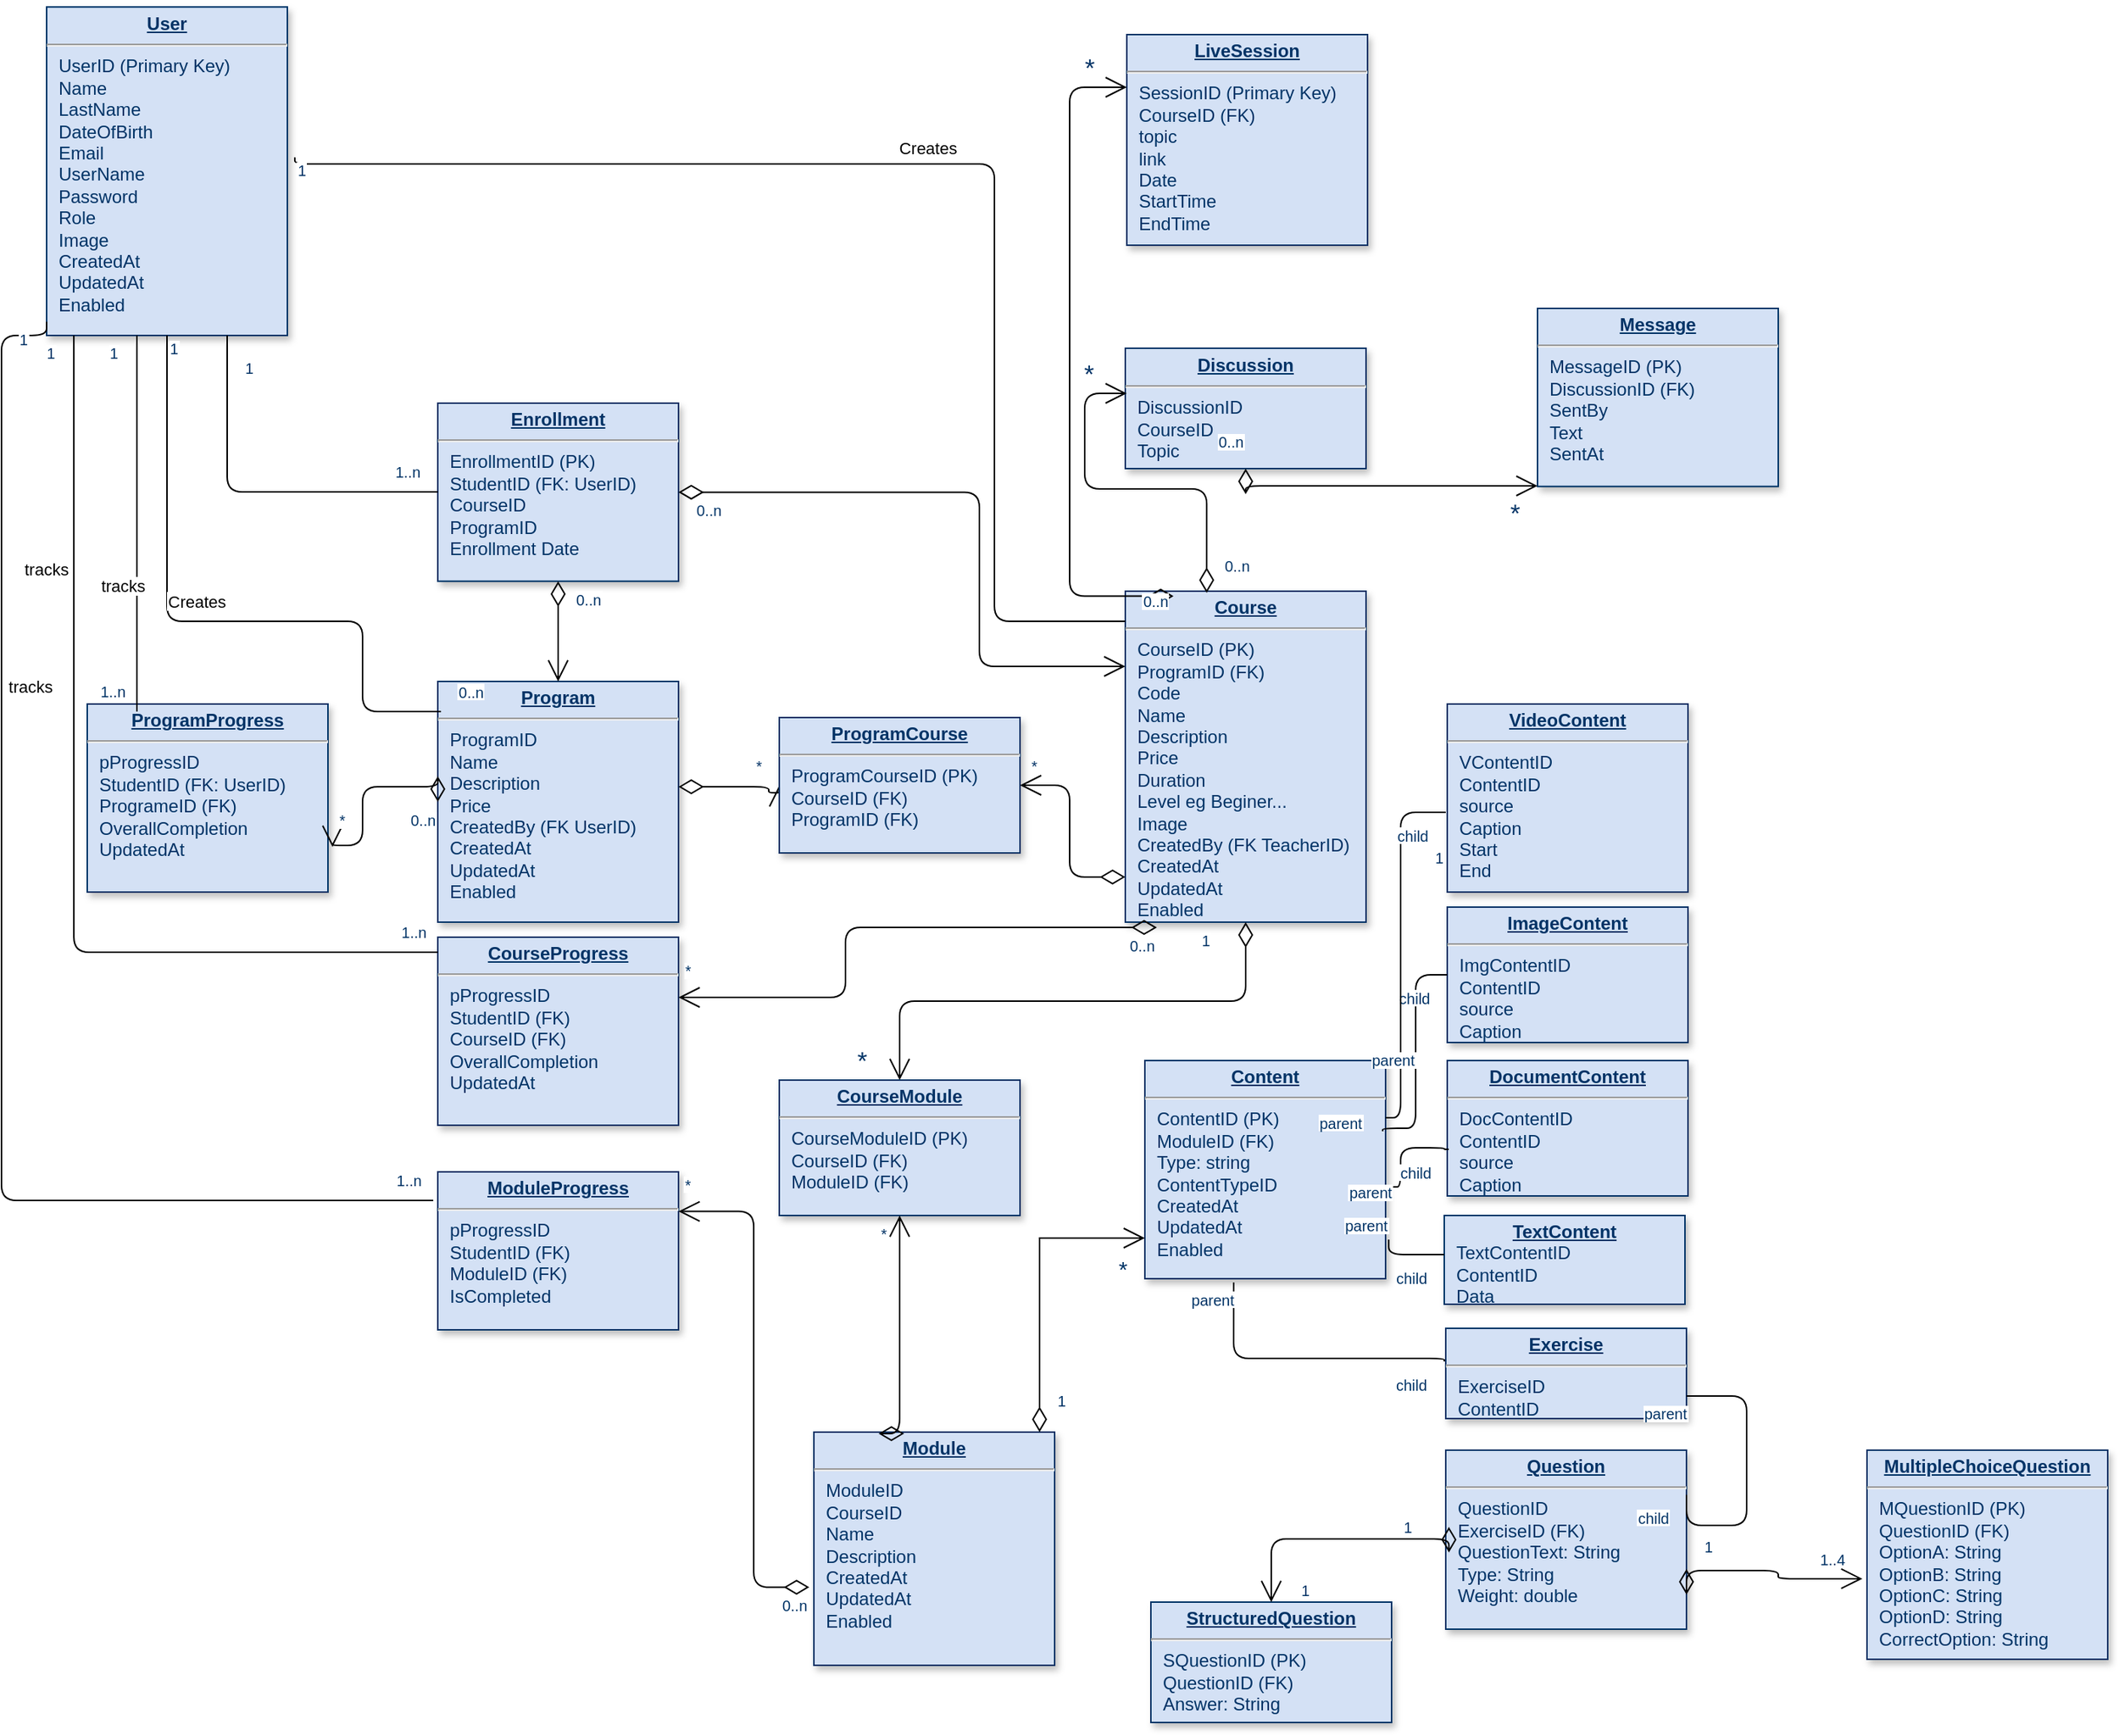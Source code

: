 <mxfile version="24.0.4" type="github">
  <diagram name="Page-1" id="efa7a0a1-bf9b-a30e-e6df-94a7791c09e9">
    <mxGraphModel dx="1246" dy="493" grid="1" gridSize="10" guides="1" tooltips="1" connect="1" arrows="1" fold="1" page="1" pageScale="1" pageWidth="826" pageHeight="1169" background="none" math="0" shadow="0">
      <root>
        <mxCell id="0" />
        <mxCell id="1" parent="0" />
        <mxCell id="20" value="&lt;p style=&quot;margin: 0px; margin-top: 4px; text-align: center; text-decoration: underline;&quot;&gt;&lt;strong&gt;Program&lt;/strong&gt;&lt;/p&gt;&lt;hr&gt;&lt;p style=&quot;margin: 0px; margin-left: 8px;&quot;&gt;ProgramID&lt;/p&gt;&lt;p style=&quot;margin: 0px; margin-left: 8px;&quot;&gt;Name&lt;/p&gt;&lt;p style=&quot;margin: 0px; margin-left: 8px;&quot;&gt;Description&lt;/p&gt;&lt;p style=&quot;margin: 0px; margin-left: 8px;&quot;&gt;Price&lt;/p&gt;&lt;p style=&quot;margin: 0px; margin-left: 8px;&quot;&gt;CreatedBy (FK UserID)&lt;/p&gt;&lt;p style=&quot;margin: 0px; margin-left: 8px;&quot;&gt;CreatedAt&lt;/p&gt;&lt;p style=&quot;margin: 0px; margin-left: 8px;&quot;&gt;UpdatedAt&lt;/p&gt;&lt;p style=&quot;margin: 0px; margin-left: 8px;&quot;&gt;Enabled&lt;/p&gt;" style="verticalAlign=top;align=left;overflow=fill;fontSize=12;fontFamily=Helvetica;html=1;strokeColor=#003366;shadow=1;fillColor=#D4E1F5;fontColor=#003366" parent="1" vertex="1">
          <mxGeometry x="300" y="470" width="160" height="160" as="geometry" />
        </mxCell>
        <mxCell id="22" value="&lt;p style=&quot;margin: 0px; margin-top: 4px; text-align: center; text-decoration: underline;&quot;&gt;&lt;b&gt;Content&lt;/b&gt;&lt;/p&gt;&lt;hr&gt;&lt;p style=&quot;margin: 0px; margin-left: 8px;&quot;&gt;ContentID (PK)&lt;/p&gt;&lt;p style=&quot;margin: 0px; margin-left: 8px;&quot;&gt;ModuleID (FK)&lt;/p&gt;&lt;p style=&quot;margin: 0px; margin-left: 8px;&quot;&gt;Type: string&lt;/p&gt;&lt;p style=&quot;margin: 0px; margin-left: 8px;&quot;&gt;ContentTypeID&lt;/p&gt;&lt;p style=&quot;margin: 0px; margin-left: 8px;&quot;&gt;CreatedAt&lt;/p&gt;&lt;p style=&quot;margin: 0px; margin-left: 8px;&quot;&gt;UpdatedAt&lt;/p&gt;&lt;p style=&quot;margin: 0px; margin-left: 8px;&quot;&gt;Enabled&lt;/p&gt;" style="verticalAlign=top;align=left;overflow=fill;fontSize=12;fontFamily=Helvetica;html=1;strokeColor=#003366;shadow=1;fillColor=#D4E1F5;fontColor=#003366" parent="1" vertex="1">
          <mxGeometry x="770" y="722" width="160" height="145" as="geometry" />
        </mxCell>
        <mxCell id="23" value="&lt;p style=&quot;margin: 0px; margin-top: 4px; text-align: center; text-decoration: underline;&quot;&gt;&lt;b&gt;Enrollment&lt;/b&gt;&lt;/p&gt;&lt;hr&gt;&lt;p style=&quot;margin: 0px; margin-left: 8px;&quot;&gt;EnrollmentID (PK)&lt;/p&gt;&lt;p style=&quot;margin: 0px; margin-left: 8px;&quot;&gt;StudentID (FK: UserID)&lt;/p&gt;&lt;p style=&quot;margin: 0px; margin-left: 8px;&quot;&gt;CourseID&lt;/p&gt;&lt;p style=&quot;margin: 0px; margin-left: 8px;&quot;&gt;ProgramID&lt;/p&gt;&lt;p style=&quot;margin: 0px; margin-left: 8px;&quot;&gt;Enrollment Date&lt;/p&gt;" style="verticalAlign=top;align=left;overflow=fill;fontSize=12;fontFamily=Helvetica;html=1;strokeColor=#003366;shadow=1;fillColor=#D4E1F5;fontColor=#003366" parent="1" vertex="1">
          <mxGeometry x="300" y="285" width="160" height="118.36" as="geometry" />
        </mxCell>
        <mxCell id="24" value="&lt;p style=&quot;margin: 0px; margin-top: 4px; text-align: center; text-decoration: underline;&quot;&gt;&lt;b&gt;Course&lt;/b&gt;&lt;/p&gt;&lt;hr&gt;&lt;p style=&quot;margin: 0px; margin-left: 8px;&quot;&gt;CourseID (PK)&lt;/p&gt;&lt;p style=&quot;margin: 0px; margin-left: 8px;&quot;&gt;ProgramID (FK)&lt;/p&gt;&lt;p style=&quot;margin: 0px; margin-left: 8px;&quot;&gt;Code&lt;/p&gt;&lt;p style=&quot;margin: 0px; margin-left: 8px;&quot;&gt;Name&lt;/p&gt;&lt;p style=&quot;margin: 0px; margin-left: 8px;&quot;&gt;Description&lt;/p&gt;&lt;p style=&quot;margin: 0px; margin-left: 8px;&quot;&gt;Price&lt;/p&gt;&lt;p style=&quot;margin: 0px; margin-left: 8px;&quot;&gt;Duration&lt;/p&gt;&lt;p style=&quot;margin: 0px; margin-left: 8px;&quot;&gt;Level eg Beginer...&lt;/p&gt;&lt;p style=&quot;margin: 0px; margin-left: 8px;&quot;&gt;Image&lt;/p&gt;&lt;p style=&quot;margin: 0px; margin-left: 8px;&quot;&gt;CreatedBy (FK TeacherID)&amp;nbsp;&lt;/p&gt;&lt;p style=&quot;margin: 0px; margin-left: 8px;&quot;&gt;CreatedAt&lt;/p&gt;&lt;p style=&quot;margin: 0px; margin-left: 8px;&quot;&gt;UpdatedAt&lt;/p&gt;&lt;p style=&quot;margin: 0px; margin-left: 8px;&quot;&gt;Enabled&lt;/p&gt;" style="verticalAlign=top;align=left;overflow=fill;fontSize=12;fontFamily=Helvetica;html=1;strokeColor=#003366;shadow=1;fillColor=#D4E1F5;fontColor=#003366" parent="1" vertex="1">
          <mxGeometry x="757" y="410" width="160" height="220" as="geometry" />
        </mxCell>
        <mxCell id="25" value="&lt;p style=&quot;margin: 0px; margin-top: 4px; text-align: center; text-decoration: underline;&quot;&gt;&lt;strong&gt;User&lt;/strong&gt;&lt;/p&gt;&lt;hr&gt;&lt;p style=&quot;margin: 0px; margin-left: 8px;&quot;&gt;UserID (Primary Key)&lt;/p&gt;&lt;p style=&quot;margin: 0px 0px 0px 8px;&quot;&gt;Name&lt;/p&gt;&lt;p style=&quot;margin: 0px 0px 0px 8px;&quot;&gt;LastName&lt;/p&gt;&lt;p style=&quot;margin: 0px 0px 0px 8px;&quot;&gt;DateOfBirth&lt;/p&gt;&lt;p style=&quot;margin: 0px 0px 0px 8px;&quot;&gt;Email&lt;/p&gt;&lt;p style=&quot;margin: 0px 0px 0px 8px;&quot;&gt;UserName&lt;/p&gt;&lt;p style=&quot;margin: 0px 0px 0px 8px;&quot;&gt;Password&lt;/p&gt;&lt;p style=&quot;margin: 0px 0px 0px 8px;&quot;&gt;Role&lt;/p&gt;&lt;p style=&quot;margin: 0px 0px 0px 8px;&quot;&gt;Image&lt;/p&gt;&lt;p style=&quot;margin: 0px 0px 0px 8px;&quot;&gt;CreatedAt&lt;/p&gt;&lt;p style=&quot;margin: 0px 0px 0px 8px;&quot;&gt;UpdatedAt&lt;/p&gt;&lt;p style=&quot;margin: 0px 0px 0px 8px;&quot;&gt;Enabled&lt;/p&gt;" style="verticalAlign=top;align=left;overflow=fill;fontSize=12;fontFamily=Helvetica;html=1;strokeColor=#003366;shadow=1;fillColor=#D4E1F5;fontColor=#003366" parent="1" vertex="1">
          <mxGeometry x="40" y="21.64" width="160" height="218.36" as="geometry" />
        </mxCell>
        <mxCell id="28" value="&lt;p style=&quot;margin: 0px; margin-top: 4px; text-align: center; text-decoration: underline;&quot;&gt;&lt;b&gt;Question&lt;/b&gt;&lt;/p&gt;&lt;hr&gt;&lt;p style=&quot;margin: 0px; margin-left: 8px;&quot;&gt;QuestionID&lt;/p&gt;&lt;p style=&quot;margin: 0px; margin-left: 8px;&quot;&gt;ExerciseID (FK)&lt;/p&gt;&lt;p style=&quot;margin: 0px; margin-left: 8px;&quot;&gt;QuestionText: String&lt;/p&gt;&lt;p style=&quot;margin: 0px; margin-left: 8px;&quot;&gt;Type: String&lt;/p&gt;&lt;p style=&quot;margin: 0px; margin-left: 8px;&quot;&gt;Weight: double&lt;/p&gt;" style="verticalAlign=top;align=left;overflow=fill;fontSize=12;fontFamily=Helvetica;html=1;strokeColor=#003366;shadow=1;fillColor=#D4E1F5;fontColor=#003366" parent="1" vertex="1">
          <mxGeometry x="970" y="981" width="160" height="119" as="geometry" />
        </mxCell>
        <mxCell id="29" value="&lt;p style=&quot;margin: 0px; margin-top: 4px; text-align: center; text-decoration: underline;&quot;&gt;&lt;b&gt;Module&lt;/b&gt;&lt;/p&gt;&lt;hr&gt;&lt;p style=&quot;margin: 0px; margin-left: 8px;&quot;&gt;ModuleID&lt;/p&gt;&lt;p style=&quot;margin: 0px; margin-left: 8px;&quot;&gt;CourseID&lt;/p&gt;&lt;p style=&quot;margin: 0px; margin-left: 8px;&quot;&gt;Name&lt;/p&gt;&lt;p style=&quot;margin: 0px; margin-left: 8px;&quot;&gt;Description&lt;/p&gt;&lt;p style=&quot;margin: 0px; margin-left: 8px;&quot;&gt;CreatedAt&lt;/p&gt;&lt;p style=&quot;margin: 0px; margin-left: 8px;&quot;&gt;UpdatedAt&lt;/p&gt;&lt;p style=&quot;margin: 0px; margin-left: 8px;&quot;&gt;Enabled&lt;/p&gt;" style="verticalAlign=top;align=left;overflow=fill;fontSize=12;fontFamily=Helvetica;html=1;strokeColor=#003366;shadow=1;fillColor=#D4E1F5;fontColor=#003366" parent="1" vertex="1">
          <mxGeometry x="550" y="969" width="160" height="155" as="geometry" />
        </mxCell>
        <mxCell id="36" value="" style="endArrow=open;endSize=12;startArrow=diamondThin;startSize=14;startFill=0;edgeStyle=orthogonalEdgeStyle;" parent="1" source="23" target="20" edge="1">
          <mxGeometry y="160" as="geometry">
            <mxPoint y="160" as="sourcePoint" />
            <mxPoint x="160" y="160" as="targetPoint" />
            <Array as="points">
              <mxPoint x="380" y="450" />
              <mxPoint x="380" y="450" />
            </Array>
          </mxGeometry>
        </mxCell>
        <mxCell id="37" value="0..n" style="resizable=0;align=left;verticalAlign=top;labelBackgroundColor=#ffffff;fontSize=10;strokeColor=#003366;shadow=1;fillColor=#D4E1F5;fontColor=#003366" parent="36" connectable="0" vertex="1">
          <mxGeometry x="-1" relative="1" as="geometry">
            <mxPoint x="10" as="offset" />
          </mxGeometry>
        </mxCell>
        <mxCell id="38" value="1" style="resizable=0;align=right;verticalAlign=top;labelBackgroundColor=#ffffff;fontSize=10;strokeColor=#003366;shadow=1;fillColor=#D4E1F5;fontColor=#003366" parent="36" connectable="0" vertex="1">
          <mxGeometry x="1" relative="1" as="geometry">
            <mxPoint x="590" y="105" as="offset" />
          </mxGeometry>
        </mxCell>
        <mxCell id="48" value="" style="endArrow=open;endSize=12;startArrow=diamondThin;startSize=14;startFill=0;edgeStyle=orthogonalEdgeStyle;rounded=0;" parent="1" source="29" target="22" edge="1">
          <mxGeometry x="769.36" y="450" as="geometry">
            <mxPoint x="710" y="970" as="sourcePoint" />
            <mxPoint x="929.36" y="450" as="targetPoint" />
            <Array as="points">
              <mxPoint x="700" y="840" />
            </Array>
          </mxGeometry>
        </mxCell>
        <mxCell id="49" value="1" style="resizable=0;align=left;verticalAlign=top;labelBackgroundColor=#ffffff;fontSize=10;strokeColor=#003366;shadow=1;fillColor=#D4E1F5;fontColor=#003366" parent="48" connectable="0" vertex="1">
          <mxGeometry x="-1" relative="1" as="geometry">
            <mxPoint x="10" y="-33" as="offset" />
          </mxGeometry>
        </mxCell>
        <mxCell id="50" value="*" style="resizable=0;align=right;verticalAlign=top;labelBackgroundColor=#ffffff;fontSize=15;strokeColor=#003366;shadow=1;fillColor=#D4E1F5;fontColor=#003366" parent="48" connectable="0" vertex="1">
          <mxGeometry x="1" relative="1" as="geometry">
            <mxPoint x="-10" y="5" as="offset" />
          </mxGeometry>
        </mxCell>
        <mxCell id="87" value="" style="endArrow=open;endSize=12;startArrow=diamondThin;startSize=14;startFill=0;edgeStyle=orthogonalEdgeStyle;entryX=0;entryY=0.5;entryDx=0;entryDy=0;" parent="1" source="20" target="h4I1l9ed9DyYYCrygPsd-109" edge="1">
          <mxGeometry x="519.36" y="200" as="geometry">
            <mxPoint x="519.36" y="200" as="sourcePoint" />
            <mxPoint x="679.36" y="200" as="targetPoint" />
            <Array as="points">
              <mxPoint x="520" y="540" />
              <mxPoint x="520" y="544" />
            </Array>
          </mxGeometry>
        </mxCell>
        <mxCell id="89" value="*" style="resizable=0;align=right;verticalAlign=top;labelBackgroundColor=#ffffff;fontSize=10;strokeColor=#003366;shadow=1;fillColor=#D4E1F5;fontColor=#003366" parent="87" connectable="0" vertex="1">
          <mxGeometry x="1" relative="1" as="geometry">
            <mxPoint x="-10" y="-25" as="offset" />
          </mxGeometry>
        </mxCell>
        <mxCell id="99" value="" style="endArrow=open;endSize=12;startArrow=diamondThin;startSize=14;startFill=0;edgeStyle=orthogonalEdgeStyle;exitX=0.5;exitY=1;exitDx=0;exitDy=0;" parent="1" source="24" target="lJ4dhSoQrSadZ4z-J7H1-117" edge="1">
          <mxGeometry x="369.36" y="360" as="geometry">
            <mxPoint x="610" y="680" as="sourcePoint" />
            <mxPoint x="529.36" y="360" as="targetPoint" />
            <Array as="points" />
          </mxGeometry>
        </mxCell>
        <mxCell id="100" value="1" style="resizable=0;align=left;verticalAlign=top;labelBackgroundColor=#ffffff;fontSize=10;strokeColor=#003366;shadow=1;fillColor=#D4E1F5;fontColor=#003366" parent="99" connectable="0" vertex="1">
          <mxGeometry x="-1" relative="1" as="geometry">
            <mxPoint x="-31.08" as="offset" />
          </mxGeometry>
        </mxCell>
        <mxCell id="101" value="*" style="resizable=0;align=right;verticalAlign=top;labelBackgroundColor=#ffffff;fontSize=17;strokeColor=#003366;shadow=1;fillColor=#D4E1F5;fontColor=#003366" parent="99" connectable="0" vertex="1">
          <mxGeometry x="1" relative="1" as="geometry">
            <mxPoint x="-20" y="-30" as="offset" />
          </mxGeometry>
        </mxCell>
        <mxCell id="107" value="" style="endArrow=none;edgeStyle=orthogonalEdgeStyle;exitX=0.369;exitY=1.017;exitDx=0;exitDy=0;exitPerimeter=0;entryX=-0.006;entryY=0.367;entryDx=0;entryDy=0;entryPerimeter=0;" parent="1" source="22" target="vgat6i_KtTklt4zkiUlj-124" edge="1">
          <mxGeometry x="190" y="950" as="geometry">
            <mxPoint x="190" y="950" as="sourcePoint" />
            <mxPoint x="350" y="950" as="targetPoint" />
            <Array as="points">
              <mxPoint x="829" y="920" />
              <mxPoint x="969" y="920" />
            </Array>
          </mxGeometry>
        </mxCell>
        <mxCell id="108" value="parent" style="resizable=0;align=left;verticalAlign=bottom;labelBackgroundColor=#ffffff;fontSize=10;strokeColor=#003366;shadow=1;fillColor=#D4E1F5;fontColor=#003366" parent="107" connectable="0" vertex="1">
          <mxGeometry x="-1" relative="1" as="geometry">
            <mxPoint x="-30" y="20" as="offset" />
          </mxGeometry>
        </mxCell>
        <mxCell id="109" value="child" style="resizable=0;align=right;verticalAlign=bottom;labelBackgroundColor=#ffffff;fontSize=10;strokeColor=#003366;shadow=1;fillColor=#D4E1F5;fontColor=#003366" parent="107" connectable="0" vertex="1">
          <mxGeometry x="1" relative="1" as="geometry">
            <mxPoint x="-10" y="23.84" as="offset" />
          </mxGeometry>
        </mxCell>
        <mxCell id="vgat6i_KtTklt4zkiUlj-114" value="" style="endArrow=none;edgeStyle=orthogonalEdgeStyle;" parent="1" source="25" target="23" edge="1">
          <mxGeometry as="geometry">
            <mxPoint x="200" y="344" as="sourcePoint" />
            <mxPoint x="290" y="355" as="targetPoint" />
            <Array as="points">
              <mxPoint x="160" y="344" />
            </Array>
            <mxPoint x="-100" y="33" as="offset" />
          </mxGeometry>
        </mxCell>
        <mxCell id="vgat6i_KtTklt4zkiUlj-115" value="1" style="resizable=0;align=left;verticalAlign=bottom;labelBackgroundColor=#ffffff;fontSize=10;strokeColor=#003366;shadow=1;fillColor=#D4E1F5;fontColor=#003366" parent="vgat6i_KtTklt4zkiUlj-114" connectable="0" vertex="1">
          <mxGeometry x="-1" relative="1" as="geometry">
            <mxPoint x="10" y="30" as="offset" />
          </mxGeometry>
        </mxCell>
        <mxCell id="vgat6i_KtTklt4zkiUlj-116" value="1..n" style="resizable=0;align=right;verticalAlign=bottom;labelBackgroundColor=#ffffff;fontSize=10;strokeColor=#003366;shadow=1;fillColor=#D4E1F5;fontColor=#003366" parent="vgat6i_KtTklt4zkiUlj-114" connectable="0" vertex="1">
          <mxGeometry x="1" relative="1" as="geometry">
            <mxPoint x="-10" y="-5" as="offset" />
          </mxGeometry>
        </mxCell>
        <mxCell id="vgat6i_KtTklt4zkiUlj-117" value="" style="endArrow=open;endSize=12;startArrow=diamondThin;startSize=14;startFill=0;edgeStyle=orthogonalEdgeStyle;" parent="1" source="23" target="24" edge="1">
          <mxGeometry y="160" as="geometry">
            <mxPoint x="423" y="422" as="sourcePoint" />
            <mxPoint x="423" y="495" as="targetPoint" />
            <Array as="points">
              <mxPoint x="660" y="344" />
              <mxPoint x="660" y="460" />
            </Array>
          </mxGeometry>
        </mxCell>
        <mxCell id="vgat6i_KtTklt4zkiUlj-118" value="0..n" style="resizable=0;align=left;verticalAlign=top;labelBackgroundColor=#ffffff;fontSize=10;strokeColor=#003366;shadow=1;fillColor=#D4E1F5;fontColor=#003366" parent="vgat6i_KtTklt4zkiUlj-117" connectable="0" vertex="1">
          <mxGeometry x="-1" relative="1" as="geometry">
            <mxPoint x="10" as="offset" />
          </mxGeometry>
        </mxCell>
        <mxCell id="vgat6i_KtTklt4zkiUlj-120" value="&lt;p style=&quot;margin: 0px ; margin-top: 4px ; text-align: center ; text-decoration: underline&quot;&gt;&lt;b&gt;VideoContent&lt;/b&gt;&lt;/p&gt;&lt;hr&gt;&lt;p style=&quot;margin: 0px ; margin-left: 8px&quot;&gt;VContentID&lt;/p&gt;&lt;p style=&quot;margin: 0px ; margin-left: 8px&quot;&gt;ContentID&lt;/p&gt;&lt;p style=&quot;margin: 0px ; margin-left: 8px&quot;&gt;source&lt;/p&gt;&lt;p style=&quot;margin: 0px ; margin-left: 8px&quot;&gt;Caption&lt;/p&gt;&lt;p style=&quot;margin: 0px ; margin-left: 8px&quot;&gt;Start&lt;/p&gt;&lt;p style=&quot;margin: 0px ; margin-left: 8px&quot;&gt;End&lt;/p&gt;" style="verticalAlign=top;align=left;overflow=fill;fontSize=12;fontFamily=Helvetica;html=1;strokeColor=#003366;shadow=1;fillColor=#D4E1F5;fontColor=#003366" parent="1" vertex="1">
          <mxGeometry x="971" y="485" width="160" height="125" as="geometry" />
        </mxCell>
        <mxCell id="vgat6i_KtTklt4zkiUlj-121" value="&lt;p style=&quot;margin: 0px ; margin-top: 4px ; text-align: center ; text-decoration: underline&quot;&gt;&lt;b&gt;ImageContent&lt;/b&gt;&lt;/p&gt;&lt;hr&gt;&lt;p style=&quot;margin: 0px 0px 0px 8px;&quot;&gt;ImgContentID&lt;/p&gt;&lt;p style=&quot;margin: 0px 0px 0px 8px;&quot;&gt;ContentID&lt;/p&gt;&lt;p style=&quot;margin: 0px 0px 0px 8px;&quot;&gt;source&lt;/p&gt;&lt;p style=&quot;margin: 0px 0px 0px 8px;&quot;&gt;Caption&lt;/p&gt;" style="verticalAlign=top;align=left;overflow=fill;fontSize=12;fontFamily=Helvetica;html=1;strokeColor=#003366;shadow=1;fillColor=#D4E1F5;fontColor=#003366" parent="1" vertex="1">
          <mxGeometry x="971" y="620.0" width="160" height="90" as="geometry" />
        </mxCell>
        <mxCell id="vgat6i_KtTklt4zkiUlj-122" value="&lt;p style=&quot;margin: 0px ; margin-top: 4px ; text-align: center ; text-decoration: underline&quot;&gt;&lt;b&gt;DocumentContent&lt;/b&gt;&lt;/p&gt;&lt;hr&gt;&lt;p style=&quot;margin: 0px 0px 0px 8px;&quot;&gt;DocContentID&lt;/p&gt;&lt;p style=&quot;margin: 0px 0px 0px 8px;&quot;&gt;ContentID&lt;/p&gt;&lt;p style=&quot;margin: 0px 0px 0px 8px;&quot;&gt;source&lt;/p&gt;&lt;p style=&quot;margin: 0px 0px 0px 8px;&quot;&gt;Caption&lt;/p&gt;" style="verticalAlign=top;align=left;overflow=fill;fontSize=12;fontFamily=Helvetica;html=1;strokeColor=#003366;shadow=1;fillColor=#D4E1F5;fontColor=#003366" parent="1" vertex="1">
          <mxGeometry x="971" y="722.0" width="160" height="90" as="geometry" />
        </mxCell>
        <mxCell id="vgat6i_KtTklt4zkiUlj-123" value="&lt;p style=&quot;margin: 0px ; margin-top: 4px ; text-align: center ; text-decoration: underline&quot;&gt;&lt;b&gt;TextContent&lt;/b&gt;&lt;/p&gt;&lt;p style=&quot;margin: 0px 0px 0px 8px;&quot;&gt;TextContentID&lt;/p&gt;&lt;p style=&quot;margin: 0px 0px 0px 8px;&quot;&gt;ContentID&lt;/p&gt;&lt;p style=&quot;margin: 0px 0px 0px 8px;&quot;&gt;Data&lt;/p&gt;" style="verticalAlign=top;align=left;overflow=fill;fontSize=12;fontFamily=Helvetica;html=1;strokeColor=#003366;shadow=1;fillColor=#D4E1F5;fontColor=#003366" parent="1" vertex="1">
          <mxGeometry x="969" y="825" width="160" height="59" as="geometry" />
        </mxCell>
        <mxCell id="vgat6i_KtTklt4zkiUlj-124" value="&lt;p style=&quot;margin: 0px ; margin-top: 4px ; text-align: center ; text-decoration: underline&quot;&gt;&lt;b&gt;Exercise&lt;/b&gt;&lt;/p&gt;&lt;hr&gt;&lt;p style=&quot;margin: 0px 0px 0px 8px;&quot;&gt;ExerciseID&lt;/p&gt;&lt;p style=&quot;margin: 0px 0px 0px 8px;&quot;&gt;ContentID&lt;/p&gt;" style="verticalAlign=top;align=left;overflow=fill;fontSize=12;fontFamily=Helvetica;html=1;strokeColor=#003366;shadow=1;fillColor=#D4E1F5;fontColor=#003366" parent="1" vertex="1">
          <mxGeometry x="970" y="900" width="160" height="60" as="geometry" />
        </mxCell>
        <mxCell id="vgat6i_KtTklt4zkiUlj-125" value="" style="endArrow=none;edgeStyle=orthogonalEdgeStyle;exitX=1.006;exitY=0.621;exitDx=0;exitDy=0;exitPerimeter=0;entryX=0.006;entryY=0.656;entryDx=0;entryDy=0;entryPerimeter=0;" parent="1" source="22" target="vgat6i_KtTklt4zkiUlj-122" edge="1">
          <mxGeometry x="190" y="950" as="geometry">
            <mxPoint x="380" y="900" as="sourcePoint" />
            <mxPoint x="969" y="780" as="targetPoint" />
            <Array as="points">
              <mxPoint x="931" y="806" />
              <mxPoint x="940" y="806" />
              <mxPoint x="940" y="780" />
              <mxPoint x="969" y="780" />
              <mxPoint x="969" y="781" />
            </Array>
          </mxGeometry>
        </mxCell>
        <mxCell id="vgat6i_KtTklt4zkiUlj-126" value="parent" style="resizable=0;align=left;verticalAlign=bottom;labelBackgroundColor=#ffffff;fontSize=10;strokeColor=#003366;shadow=1;fillColor=#D4E1F5;fontColor=#003366" parent="vgat6i_KtTklt4zkiUlj-125" connectable="0" vertex="1">
          <mxGeometry x="-1" relative="1" as="geometry">
            <mxPoint x="-27" y="6" as="offset" />
          </mxGeometry>
        </mxCell>
        <mxCell id="vgat6i_KtTklt4zkiUlj-127" value="child" style="resizable=0;align=right;verticalAlign=bottom;labelBackgroundColor=#ffffff;fontSize=10;strokeColor=#003366;shadow=1;fillColor=#D4E1F5;fontColor=#003366" parent="vgat6i_KtTklt4zkiUlj-125" connectable="0" vertex="1">
          <mxGeometry x="1" relative="1" as="geometry">
            <mxPoint x="-10" y="23.84" as="offset" />
          </mxGeometry>
        </mxCell>
        <mxCell id="vgat6i_KtTklt4zkiUlj-128" value="" style="endArrow=none;edgeStyle=orthogonalEdgeStyle;exitX=1.013;exitY=0.821;exitDx=0;exitDy=0;exitPerimeter=0;" parent="1" source="22" target="vgat6i_KtTklt4zkiUlj-123" edge="1">
          <mxGeometry x="190" y="950" as="geometry">
            <mxPoint x="390" y="910" as="sourcePoint" />
            <mxPoint x="219" y="965" as="targetPoint" />
            <Array as="points">
              <mxPoint x="932" y="851" />
            </Array>
          </mxGeometry>
        </mxCell>
        <mxCell id="vgat6i_KtTklt4zkiUlj-129" value="parent" style="resizable=0;align=left;verticalAlign=bottom;labelBackgroundColor=#ffffff;fontSize=10;strokeColor=#003366;shadow=1;fillColor=#D4E1F5;fontColor=#003366" parent="vgat6i_KtTklt4zkiUlj-128" connectable="0" vertex="1">
          <mxGeometry x="-1" relative="1" as="geometry">
            <mxPoint x="-31" y="-1" as="offset" />
          </mxGeometry>
        </mxCell>
        <mxCell id="vgat6i_KtTklt4zkiUlj-130" value="child" style="resizable=0;align=right;verticalAlign=bottom;labelBackgroundColor=#ffffff;fontSize=10;strokeColor=#003366;shadow=1;fillColor=#D4E1F5;fontColor=#003366" parent="vgat6i_KtTklt4zkiUlj-128" connectable="0" vertex="1">
          <mxGeometry x="1" relative="1" as="geometry">
            <mxPoint x="-10" y="23.84" as="offset" />
          </mxGeometry>
        </mxCell>
        <mxCell id="vgat6i_KtTklt4zkiUlj-131" value="" style="endArrow=none;edgeStyle=orthogonalEdgeStyle;entryX=0;entryY=0.5;entryDx=0;entryDy=0;exitX=0.988;exitY=0.324;exitDx=0;exitDy=0;exitPerimeter=0;" parent="1" source="22" target="vgat6i_KtTklt4zkiUlj-121" edge="1">
          <mxGeometry x="190" y="950" as="geometry">
            <mxPoint x="317" y="834" as="sourcePoint" />
            <mxPoint x="210" y="777" as="targetPoint" />
            <Array as="points">
              <mxPoint x="928" y="767" />
              <mxPoint x="950" y="767" />
              <mxPoint x="950" y="665" />
            </Array>
          </mxGeometry>
        </mxCell>
        <mxCell id="vgat6i_KtTklt4zkiUlj-132" value="parent" style="resizable=0;align=left;verticalAlign=bottom;labelBackgroundColor=#ffffff;fontSize=10;strokeColor=#003366;shadow=1;fillColor=#D4E1F5;fontColor=#003366" parent="vgat6i_KtTklt4zkiUlj-131" connectable="0" vertex="1">
          <mxGeometry x="-1" relative="1" as="geometry">
            <mxPoint x="-44" y="3" as="offset" />
          </mxGeometry>
        </mxCell>
        <mxCell id="vgat6i_KtTklt4zkiUlj-133" value="child" style="resizable=0;align=right;verticalAlign=bottom;labelBackgroundColor=#ffffff;fontSize=10;strokeColor=#003366;shadow=1;fillColor=#D4E1F5;fontColor=#003366" parent="vgat6i_KtTklt4zkiUlj-131" connectable="0" vertex="1">
          <mxGeometry x="1" relative="1" as="geometry">
            <mxPoint x="-10" y="23.84" as="offset" />
          </mxGeometry>
        </mxCell>
        <mxCell id="vgat6i_KtTklt4zkiUlj-134" value="" style="endArrow=none;edgeStyle=orthogonalEdgeStyle;" parent="1" source="22" edge="1">
          <mxGeometry x="190" y="950" as="geometry">
            <mxPoint x="324" y="797" as="sourcePoint" />
            <mxPoint x="970" y="557" as="targetPoint" />
            <Array as="points">
              <mxPoint x="940" y="760" />
              <mxPoint x="940" y="557" />
            </Array>
          </mxGeometry>
        </mxCell>
        <mxCell id="vgat6i_KtTklt4zkiUlj-135" value="parent" style="resizable=0;align=left;verticalAlign=bottom;labelBackgroundColor=#ffffff;fontSize=10;strokeColor=#003366;shadow=1;fillColor=#D4E1F5;fontColor=#003366" parent="vgat6i_KtTklt4zkiUlj-134" connectable="0" vertex="1">
          <mxGeometry x="-1" relative="1" as="geometry">
            <mxPoint x="-11" y="-30" as="offset" />
          </mxGeometry>
        </mxCell>
        <mxCell id="vgat6i_KtTklt4zkiUlj-136" value="child" style="resizable=0;align=right;verticalAlign=bottom;labelBackgroundColor=#ffffff;fontSize=10;strokeColor=#003366;shadow=1;fillColor=#D4E1F5;fontColor=#003366" parent="vgat6i_KtTklt4zkiUlj-134" connectable="0" vertex="1">
          <mxGeometry x="1" relative="1" as="geometry">
            <mxPoint x="-10" y="23.84" as="offset" />
          </mxGeometry>
        </mxCell>
        <mxCell id="vgat6i_KtTklt4zkiUlj-137" value="" style="endArrow=none;edgeStyle=orthogonalEdgeStyle;exitX=1;exitY=0.75;exitDx=0;exitDy=0;entryX=1;entryY=0.25;entryDx=0;entryDy=0;" parent="1" source="vgat6i_KtTklt4zkiUlj-124" target="28" edge="1">
          <mxGeometry x="190" y="950" as="geometry">
            <mxPoint x="380" y="900" as="sourcePoint" />
            <mxPoint x="209" y="955" as="targetPoint" />
            <Array as="points">
              <mxPoint x="1170" y="945" />
              <mxPoint x="1170" y="1031" />
            </Array>
          </mxGeometry>
        </mxCell>
        <mxCell id="vgat6i_KtTklt4zkiUlj-138" value="parent" style="resizable=0;align=left;verticalAlign=bottom;labelBackgroundColor=#ffffff;fontSize=10;strokeColor=#003366;shadow=1;fillColor=#D4E1F5;fontColor=#003366" parent="vgat6i_KtTklt4zkiUlj-137" connectable="0" vertex="1">
          <mxGeometry x="-1" relative="1" as="geometry">
            <mxPoint x="-30" y="20" as="offset" />
          </mxGeometry>
        </mxCell>
        <mxCell id="vgat6i_KtTklt4zkiUlj-139" value="child" style="resizable=0;align=right;verticalAlign=bottom;labelBackgroundColor=#ffffff;fontSize=10;strokeColor=#003366;shadow=1;fillColor=#D4E1F5;fontColor=#003366" parent="vgat6i_KtTklt4zkiUlj-137" connectable="0" vertex="1">
          <mxGeometry x="1" relative="1" as="geometry">
            <mxPoint x="-10" y="23.84" as="offset" />
          </mxGeometry>
        </mxCell>
        <mxCell id="vgat6i_KtTklt4zkiUlj-140" value="&lt;p style=&quot;margin: 0px; margin-top: 4px; text-align: center; text-decoration: underline;&quot;&gt;&lt;strong&gt;ProgramProgress&lt;/strong&gt;&lt;/p&gt;&lt;hr&gt;&lt;p style=&quot;margin: 0px; margin-left: 8px;&quot;&gt;pProgressID&lt;/p&gt;&lt;p style=&quot;margin: 0px; margin-left: 8px;&quot;&gt;StudentID (FK: UserID)&lt;/p&gt;&lt;p style=&quot;margin: 0px; margin-left: 8px;&quot;&gt;ProgrameID (FK)&lt;/p&gt;&lt;p style=&quot;margin: 0px; margin-left: 8px;&quot;&gt;OverallCompletion&lt;/p&gt;&lt;p style=&quot;margin: 0px; margin-left: 8px;&quot;&gt;UpdatedAt&lt;/p&gt;" style="verticalAlign=top;align=left;overflow=fill;fontSize=12;fontFamily=Helvetica;html=1;strokeColor=#003366;shadow=1;fillColor=#D4E1F5;fontColor=#003366" parent="1" vertex="1">
          <mxGeometry x="67.0" y="485.0" width="160" height="125" as="geometry" />
        </mxCell>
        <mxCell id="vgat6i_KtTklt4zkiUlj-141" value="&lt;p style=&quot;margin: 0px; margin-top: 4px; text-align: center; text-decoration: underline;&quot;&gt;&lt;strong&gt;CourseProgress&lt;/strong&gt;&lt;/p&gt;&lt;hr&gt;&lt;p style=&quot;margin: 0px; margin-left: 8px;&quot;&gt;pProgressID&lt;/p&gt;&lt;p style=&quot;margin: 0px; margin-left: 8px;&quot;&gt;StudentID (FK)&lt;/p&gt;&lt;p style=&quot;margin: 0px; margin-left: 8px;&quot;&gt;CourseID (FK)&lt;/p&gt;&lt;p style=&quot;margin: 0px; margin-left: 8px;&quot;&gt;OverallCompletion&lt;/p&gt;&lt;p style=&quot;margin: 0px; margin-left: 8px;&quot;&gt;UpdatedAt&lt;/p&gt;" style="verticalAlign=top;align=left;overflow=fill;fontSize=12;fontFamily=Helvetica;html=1;strokeColor=#003366;shadow=1;fillColor=#D4E1F5;fontColor=#003366" parent="1" vertex="1">
          <mxGeometry x="300.0" y="640.0" width="160" height="125" as="geometry" />
        </mxCell>
        <mxCell id="vgat6i_KtTklt4zkiUlj-146" value="&lt;p style=&quot;margin: 0px; margin-top: 4px; text-align: center; text-decoration: underline;&quot;&gt;&lt;strong&gt;ModuleProgress&lt;/strong&gt;&lt;/p&gt;&lt;hr&gt;&lt;p style=&quot;margin: 0px; margin-left: 8px;&quot;&gt;pProgressID&lt;/p&gt;&lt;p style=&quot;margin: 0px; margin-left: 8px;&quot;&gt;StudentID (FK)&lt;/p&gt;&lt;p style=&quot;margin: 0px; margin-left: 8px;&quot;&gt;ModuleID (FK)&lt;/p&gt;&lt;p style=&quot;margin: 0px; margin-left: 8px;&quot;&gt;IsCompleted&lt;/p&gt;" style="verticalAlign=top;align=left;overflow=fill;fontSize=12;fontFamily=Helvetica;html=1;strokeColor=#003366;shadow=1;fillColor=#D4E1F5;fontColor=#003366" parent="1" vertex="1">
          <mxGeometry x="300" y="796" width="160" height="105" as="geometry" />
        </mxCell>
        <mxCell id="vgat6i_KtTklt4zkiUlj-157" value="&lt;p style=&quot;margin: 0px ; margin-top: 4px ; text-align: center ; text-decoration: underline&quot;&gt;&lt;b&gt;Discussion&lt;/b&gt;&lt;/p&gt;&lt;hr&gt;&lt;p style=&quot;margin: 0px ; margin-left: 8px&quot;&gt;DiscussionID&lt;/p&gt;&lt;p style=&quot;margin: 0px ; margin-left: 8px&quot;&gt;&lt;span style=&quot;background-color: initial;&quot;&gt;CourseID&lt;/span&gt;&lt;/p&gt;&lt;p style=&quot;margin: 0px ; margin-left: 8px&quot;&gt;Topic&lt;/p&gt;" style="verticalAlign=top;align=left;overflow=fill;fontSize=12;fontFamily=Helvetica;html=1;strokeColor=#003366;shadow=1;fillColor=#D4E1F5;fontColor=#003366" parent="1" vertex="1">
          <mxGeometry x="757" y="248.5" width="160" height="80" as="geometry" />
        </mxCell>
        <mxCell id="vgat6i_KtTklt4zkiUlj-158" value="&lt;p style=&quot;margin: 0px ; margin-top: 4px ; text-align: center ; text-decoration: underline&quot;&gt;&lt;b&gt;Message&lt;/b&gt;&lt;/p&gt;&lt;hr&gt;&lt;p style=&quot;margin: 0px ; margin-left: 8px&quot;&gt;MessageID (PK)&lt;/p&gt;&lt;p style=&quot;margin: 0px ; margin-left: 8px&quot;&gt;DiscussionID (FK)&lt;/p&gt;&lt;p style=&quot;margin: 0px ; margin-left: 8px&quot;&gt;SentBy&lt;/p&gt;&lt;p style=&quot;margin: 0px ; margin-left: 8px&quot;&gt;Text&lt;/p&gt;&lt;p style=&quot;margin: 0px ; margin-left: 8px&quot;&gt;SentAt&lt;/p&gt;" style="verticalAlign=top;align=left;overflow=fill;fontSize=12;fontFamily=Helvetica;html=1;strokeColor=#003366;shadow=1;fillColor=#D4E1F5;fontColor=#003366" parent="1" vertex="1">
          <mxGeometry x="1031" y="222" width="160" height="118.36" as="geometry" />
        </mxCell>
        <mxCell id="vgat6i_KtTklt4zkiUlj-159" value="" style="endArrow=open;endSize=12;startArrow=diamondThin;startSize=14;startFill=0;edgeStyle=orthogonalEdgeStyle;entryX=0.006;entryY=0.375;entryDx=0;entryDy=0;entryPerimeter=0;exitX=0.338;exitY=0.005;exitDx=0;exitDy=0;exitPerimeter=0;" parent="1" source="24" target="vgat6i_KtTklt4zkiUlj-157" edge="1">
          <mxGeometry x="369.36" y="360" as="geometry">
            <mxPoint x="690" y="410" as="sourcePoint" />
            <mxPoint x="820" y="502" as="targetPoint" />
            <Array as="points">
              <mxPoint x="811" y="342" />
              <mxPoint x="730" y="342" />
              <mxPoint x="730" y="279" />
            </Array>
          </mxGeometry>
        </mxCell>
        <mxCell id="vgat6i_KtTklt4zkiUlj-160" value="0..n" style="resizable=0;align=left;verticalAlign=top;labelBackgroundColor=#ffffff;fontSize=10;strokeColor=#003366;shadow=1;fillColor=#D4E1F5;fontColor=#003366" parent="vgat6i_KtTklt4zkiUlj-159" connectable="0" vertex="1">
          <mxGeometry x="-1" relative="1" as="geometry">
            <mxPoint x="10" y="-30" as="offset" />
          </mxGeometry>
        </mxCell>
        <mxCell id="vgat6i_KtTklt4zkiUlj-161" value="*" style="resizable=0;align=right;verticalAlign=top;labelBackgroundColor=#ffffff;fontSize=17;strokeColor=#003366;shadow=1;fillColor=#D4E1F5;fontColor=#003366" parent="vgat6i_KtTklt4zkiUlj-159" connectable="0" vertex="1">
          <mxGeometry x="1" relative="1" as="geometry">
            <mxPoint x="-20" y="-30" as="offset" />
          </mxGeometry>
        </mxCell>
        <mxCell id="vgat6i_KtTklt4zkiUlj-162" value="" style="endArrow=open;endSize=12;startArrow=diamondThin;startSize=14;startFill=0;edgeStyle=orthogonalEdgeStyle;" parent="1" source="vgat6i_KtTklt4zkiUlj-157" target="vgat6i_KtTklt4zkiUlj-158" edge="1">
          <mxGeometry x="369.36" y="360" as="geometry">
            <mxPoint x="840" y="280" as="sourcePoint" />
            <mxPoint x="781" y="310" as="targetPoint" />
            <Array as="points">
              <mxPoint x="1000" y="340" />
              <mxPoint x="1000" y="340" />
            </Array>
          </mxGeometry>
        </mxCell>
        <mxCell id="vgat6i_KtTklt4zkiUlj-163" value="0..n" style="resizable=0;align=left;verticalAlign=top;labelBackgroundColor=#ffffff;fontSize=10;strokeColor=#003366;shadow=1;fillColor=#D4E1F5;fontColor=#003366" parent="vgat6i_KtTklt4zkiUlj-162" connectable="0" vertex="1">
          <mxGeometry x="-1" relative="1" as="geometry">
            <mxPoint x="-20" y="-30" as="offset" />
          </mxGeometry>
        </mxCell>
        <mxCell id="vgat6i_KtTklt4zkiUlj-164" value="*" style="resizable=0;align=right;verticalAlign=top;labelBackgroundColor=#ffffff;fontSize=17;strokeColor=#003366;shadow=1;fillColor=#D4E1F5;fontColor=#003366" parent="vgat6i_KtTklt4zkiUlj-162" connectable="0" vertex="1">
          <mxGeometry x="1" relative="1" as="geometry">
            <mxPoint x="-10" y="1" as="offset" />
          </mxGeometry>
        </mxCell>
        <mxCell id="vgat6i_KtTklt4zkiUlj-166" value="&lt;p style=&quot;margin: 0px ; margin-top: 4px ; text-align: center ; text-decoration: underline&quot;&gt;&lt;b&gt;LiveSession&lt;/b&gt;&lt;/p&gt;&lt;hr&gt;&lt;p style=&quot;margin: 0px ; margin-left: 8px&quot;&gt;SessionID (Primary Key)&lt;/p&gt;&lt;p style=&quot;margin: 0px ; margin-left: 8px&quot;&gt;CourseID (FK)&lt;/p&gt;&lt;p style=&quot;margin: 0px ; margin-left: 8px&quot;&gt;topic&lt;/p&gt;&lt;p style=&quot;margin: 0px ; margin-left: 8px&quot;&gt;link&lt;/p&gt;&lt;p style=&quot;margin: 0px ; margin-left: 8px&quot;&gt;Date&lt;/p&gt;&lt;p style=&quot;margin: 0px ; margin-left: 8px&quot;&gt;StartTime&lt;/p&gt;&lt;p style=&quot;margin: 0px ; margin-left: 8px&quot;&gt;EndTime&lt;/p&gt;" style="verticalAlign=top;align=left;overflow=fill;fontSize=12;fontFamily=Helvetica;html=1;strokeColor=#003366;shadow=1;fillColor=#D4E1F5;fontColor=#003366" parent="1" vertex="1">
          <mxGeometry x="758" y="40" width="160" height="140" as="geometry" />
        </mxCell>
        <mxCell id="vgat6i_KtTklt4zkiUlj-167" value="" style="endArrow=open;endSize=12;startArrow=diamondThin;startSize=14;startFill=0;edgeStyle=orthogonalEdgeStyle;entryX=0;entryY=0.25;entryDx=0;entryDy=0;exitX=0.2;exitY=0.015;exitDx=0;exitDy=0;exitPerimeter=0;" parent="1" source="24" target="vgat6i_KtTklt4zkiUlj-166" edge="1">
          <mxGeometry x="369.36" y="360" as="geometry">
            <mxPoint x="670" y="413" as="sourcePoint" />
            <mxPoint x="767" y="352" as="targetPoint" />
            <Array as="points">
              <mxPoint x="720" y="413" />
              <mxPoint x="720" y="75" />
            </Array>
          </mxGeometry>
        </mxCell>
        <mxCell id="vgat6i_KtTklt4zkiUlj-168" value="" style="resizable=0;align=left;verticalAlign=top;labelBackgroundColor=#ffffff;fontSize=10;strokeColor=#003366;shadow=1;fillColor=#D4E1F5;fontColor=#003366" parent="vgat6i_KtTklt4zkiUlj-167" connectable="0" vertex="1">
          <mxGeometry x="-1" relative="1" as="geometry">
            <mxPoint x="10" y="-30" as="offset" />
          </mxGeometry>
        </mxCell>
        <mxCell id="vgat6i_KtTklt4zkiUlj-169" value="*" style="resizable=0;align=right;verticalAlign=top;labelBackgroundColor=#ffffff;fontSize=17;strokeColor=#003366;shadow=1;fillColor=#D4E1F5;fontColor=#003366" parent="vgat6i_KtTklt4zkiUlj-167" connectable="0" vertex="1">
          <mxGeometry x="1" relative="1" as="geometry">
            <mxPoint x="-20" y="-30" as="offset" />
          </mxGeometry>
        </mxCell>
        <mxCell id="w8zBFitIXYVw2vcj3ith-109" value="&lt;p style=&quot;margin: 0px; margin-top: 4px; text-align: center; text-decoration: underline;&quot;&gt;&lt;b&gt;MultipleChoiceQuestion&lt;/b&gt;&lt;/p&gt;&lt;hr&gt;&lt;p style=&quot;margin: 0px 0px 0px 8px;&quot;&gt;MQuestionID (PK)&lt;/p&gt;&lt;p style=&quot;margin: 0px 0px 0px 8px;&quot;&gt;QuestionID&amp;nbsp;&lt;span style=&quot;background-color: initial;&quot;&gt;(FK)&lt;/span&gt;&lt;/p&gt;&lt;p style=&quot;margin: 0px; margin-left: 8px;&quot;&gt;OptionA: String&lt;/p&gt;&lt;p style=&quot;margin: 0px; margin-left: 8px;&quot;&gt;OptionB: String&lt;br&gt;&lt;/p&gt;&lt;p style=&quot;margin: 0px; margin-left: 8px;&quot;&gt;OptionC: String&lt;br&gt;&lt;/p&gt;&lt;p style=&quot;margin: 0px; margin-left: 8px;&quot;&gt;OptionD: String&lt;br&gt;&lt;/p&gt;&lt;p style=&quot;margin: 0px; margin-left: 8px;&quot;&gt;CorrectOption: String&lt;/p&gt;" style="verticalAlign=top;align=left;overflow=fill;fontSize=12;fontFamily=Helvetica;html=1;strokeColor=#003366;shadow=1;fillColor=#D4E1F5;fontColor=#003366" parent="1" vertex="1">
          <mxGeometry x="1250" y="981" width="160" height="139" as="geometry" />
        </mxCell>
        <mxCell id="w8zBFitIXYVw2vcj3ith-110" value="&lt;p style=&quot;margin: 0px; margin-top: 4px; text-align: center; text-decoration: underline;&quot;&gt;&lt;b&gt;StructuredQuestion&lt;/b&gt;&lt;/p&gt;&lt;hr&gt;&lt;p style=&quot;margin: 0px; margin-left: 8px;&quot;&gt;SQuestionID (PK)&lt;/p&gt;&lt;p style=&quot;margin: 0px; margin-left: 8px;&quot;&gt;QuestionID&amp;nbsp;&lt;span style=&quot;background-color: initial;&quot;&gt;(FK)&lt;/span&gt;&lt;/p&gt;&lt;p style=&quot;margin: 0px; margin-left: 8px;&quot;&gt;Answer: String&lt;/p&gt;" style="verticalAlign=top;align=left;overflow=fill;fontSize=12;fontFamily=Helvetica;html=1;strokeColor=#003366;shadow=1;fillColor=#D4E1F5;fontColor=#003366" parent="1" vertex="1">
          <mxGeometry x="774" y="1082" width="160" height="80" as="geometry" />
        </mxCell>
        <mxCell id="w8zBFitIXYVw2vcj3ith-112" value="" style="endArrow=open;endSize=12;startArrow=diamondThin;startSize=14;startFill=0;edgeStyle=orthogonalEdgeStyle;entryX=-0.019;entryY=0.615;entryDx=0;entryDy=0;entryPerimeter=0;" parent="1" target="w8zBFitIXYVw2vcj3ith-109" edge="1">
          <mxGeometry x="519.36" y="200" as="geometry">
            <mxPoint x="1130" y="1060" as="sourcePoint" />
            <mxPoint x="1230" y="1060" as="targetPoint" />
            <Array as="points">
              <mxPoint x="1130" y="1061" />
              <mxPoint x="1191" y="1061" />
              <mxPoint x="1191" y="1067" />
            </Array>
          </mxGeometry>
        </mxCell>
        <mxCell id="w8zBFitIXYVw2vcj3ith-113" value="1" style="resizable=0;align=left;verticalAlign=top;labelBackgroundColor=#ffffff;fontSize=10;strokeColor=#003366;shadow=1;fillColor=#D4E1F5;fontColor=#003366" parent="w8zBFitIXYVw2vcj3ith-112" connectable="0" vertex="1">
          <mxGeometry x="-1" relative="1" as="geometry">
            <mxPoint x="10" y="-27" as="offset" />
          </mxGeometry>
        </mxCell>
        <mxCell id="w8zBFitIXYVw2vcj3ith-114" value="1..4" style="resizable=0;align=right;verticalAlign=top;labelBackgroundColor=#ffffff;fontSize=10;strokeColor=#003366;shadow=1;fillColor=#D4E1F5;fontColor=#003366" parent="w8zBFitIXYVw2vcj3ith-112" connectable="0" vertex="1">
          <mxGeometry x="1" relative="1" as="geometry">
            <mxPoint x="-10" y="-25" as="offset" />
          </mxGeometry>
        </mxCell>
        <mxCell id="w8zBFitIXYVw2vcj3ith-115" value="" style="endArrow=open;endSize=12;startArrow=diamondThin;startSize=14;startFill=0;edgeStyle=orthogonalEdgeStyle;exitX=0.013;exitY=0.429;exitDx=0;exitDy=0;exitPerimeter=0;entryX=0.5;entryY=0;entryDx=0;entryDy=0;" parent="1" source="28" target="w8zBFitIXYVw2vcj3ith-110" edge="1">
          <mxGeometry x="519.36" y="200" as="geometry">
            <mxPoint x="890" y="1080" as="sourcePoint" />
            <mxPoint x="980" y="1080" as="targetPoint" />
            <Array as="points">
              <mxPoint x="972" y="1040" />
              <mxPoint x="854" y="1040" />
            </Array>
          </mxGeometry>
        </mxCell>
        <mxCell id="w8zBFitIXYVw2vcj3ith-116" value="1" style="resizable=0;align=left;verticalAlign=top;labelBackgroundColor=#ffffff;fontSize=10;strokeColor=#003366;shadow=1;fillColor=#D4E1F5;fontColor=#003366" parent="w8zBFitIXYVw2vcj3ith-115" connectable="0" vertex="1">
          <mxGeometry x="-1" relative="1" as="geometry">
            <mxPoint x="-32" y="-12" as="offset" />
          </mxGeometry>
        </mxCell>
        <mxCell id="w8zBFitIXYVw2vcj3ith-117" value="1" style="resizable=0;align=right;verticalAlign=top;labelBackgroundColor=#ffffff;fontSize=10;strokeColor=#003366;shadow=1;fillColor=#D4E1F5;fontColor=#003366" parent="w8zBFitIXYVw2vcj3ith-115" connectable="0" vertex="1">
          <mxGeometry x="1" relative="1" as="geometry">
            <mxPoint x="27" y="-20" as="offset" />
          </mxGeometry>
        </mxCell>
        <mxCell id="w8zBFitIXYVw2vcj3ith-119" value="tracks" style="endArrow=none;edgeStyle=orthogonalEdgeStyle;exitX=0.375;exitY=1;exitDx=0;exitDy=0;exitPerimeter=0;" parent="1" source="25" edge="1">
          <mxGeometry as="geometry">
            <mxPoint x="130" y="220" as="sourcePoint" />
            <mxPoint x="100" y="490" as="targetPoint" />
            <Array as="points">
              <mxPoint x="100" y="488" />
            </Array>
            <mxPoint x="-9" y="41" as="offset" />
          </mxGeometry>
        </mxCell>
        <mxCell id="w8zBFitIXYVw2vcj3ith-120" value="1" style="resizable=0;align=left;verticalAlign=bottom;labelBackgroundColor=#ffffff;fontSize=10;strokeColor=#003366;shadow=1;fillColor=#D4E1F5;fontColor=#003366" parent="w8zBFitIXYVw2vcj3ith-119" connectable="0" vertex="1">
          <mxGeometry x="-1" relative="1" as="geometry">
            <mxPoint x="-20" y="20" as="offset" />
          </mxGeometry>
        </mxCell>
        <mxCell id="w8zBFitIXYVw2vcj3ith-121" value="1..n" style="resizable=0;align=right;verticalAlign=bottom;labelBackgroundColor=#ffffff;fontSize=10;strokeColor=#003366;shadow=1;fillColor=#D4E1F5;fontColor=#003366" parent="w8zBFitIXYVw2vcj3ith-119" connectable="0" vertex="1">
          <mxGeometry x="1" relative="1" as="geometry">
            <mxPoint x="-6" y="-5" as="offset" />
          </mxGeometry>
        </mxCell>
        <mxCell id="w8zBFitIXYVw2vcj3ith-122" value="Creates" style="endArrow=none;edgeStyle=orthogonalEdgeStyle;exitX=0.5;exitY=1;exitDx=0;exitDy=0;entryX=0.013;entryY=0.129;entryDx=0;entryDy=0;entryPerimeter=0;" parent="1" source="25" target="20" edge="1">
          <mxGeometry as="geometry">
            <mxPoint x="323" y="130" as="sourcePoint" />
            <mxPoint x="510" y="500" as="targetPoint" />
            <Array as="points">
              <mxPoint x="120" y="430" />
              <mxPoint x="250" y="430" />
              <mxPoint x="250" y="490" />
              <mxPoint x="302" y="490" />
            </Array>
            <mxPoint x="-71" y="51" as="offset" />
          </mxGeometry>
        </mxCell>
        <mxCell id="w8zBFitIXYVw2vcj3ith-123" value="1" style="resizable=0;align=left;verticalAlign=bottom;labelBackgroundColor=#ffffff;fontSize=10;strokeColor=#003366;shadow=1;fillColor=#D4E1F5;fontColor=#003366" parent="w8zBFitIXYVw2vcj3ith-122" connectable="0" vertex="1">
          <mxGeometry x="-1" relative="1" as="geometry">
            <mxPoint y="17" as="offset" />
          </mxGeometry>
        </mxCell>
        <mxCell id="w8zBFitIXYVw2vcj3ith-124" value="0..n" style="resizable=0;align=right;verticalAlign=bottom;labelBackgroundColor=#ffffff;fontSize=10;strokeColor=#003366;shadow=1;fillColor=#D4E1F5;fontColor=#003366" parent="w8zBFitIXYVw2vcj3ith-122" connectable="0" vertex="1">
          <mxGeometry x="1" relative="1" as="geometry">
            <mxPoint x="30" y="-5" as="offset" />
          </mxGeometry>
        </mxCell>
        <mxCell id="w8zBFitIXYVw2vcj3ith-125" value="Creates" style="endArrow=none;edgeStyle=orthogonalEdgeStyle;exitX=1.031;exitY=0.458;exitDx=0;exitDy=0;exitPerimeter=0;" parent="1" source="25" target="24" edge="1">
          <mxGeometry as="geometry">
            <mxPoint x="225" y="105.96" as="sourcePoint" />
            <mxPoint x="530" y="448" as="targetPoint" />
            <Array as="points">
              <mxPoint x="205" y="126" />
              <mxPoint x="670" y="126" />
              <mxPoint x="670" y="430" />
            </Array>
            <mxPoint x="145" y="-161" as="offset" />
          </mxGeometry>
        </mxCell>
        <mxCell id="w8zBFitIXYVw2vcj3ith-126" value="1" style="resizable=0;align=left;verticalAlign=bottom;labelBackgroundColor=#ffffff;fontSize=10;strokeColor=#003366;shadow=1;fillColor=#D4E1F5;fontColor=#003366" parent="w8zBFitIXYVw2vcj3ith-125" connectable="0" vertex="1">
          <mxGeometry x="-1" relative="1" as="geometry">
            <mxPoint y="17" as="offset" />
          </mxGeometry>
        </mxCell>
        <mxCell id="w8zBFitIXYVw2vcj3ith-127" value="0..n" style="resizable=0;align=right;verticalAlign=bottom;labelBackgroundColor=#ffffff;fontSize=10;strokeColor=#003366;shadow=1;fillColor=#D4E1F5;fontColor=#003366" parent="w8zBFitIXYVw2vcj3ith-125" connectable="0" vertex="1">
          <mxGeometry x="1" relative="1" as="geometry">
            <mxPoint x="30" y="-5" as="offset" />
          </mxGeometry>
        </mxCell>
        <mxCell id="w8zBFitIXYVw2vcj3ith-131" value="tracks" style="endArrow=none;edgeStyle=orthogonalEdgeStyle;exitX=0.113;exitY=1;exitDx=0;exitDy=0;exitPerimeter=0;entryX=0;entryY=0.08;entryDx=0;entryDy=0;entryPerimeter=0;" parent="1" source="25" target="vgat6i_KtTklt4zkiUlj-141" edge="1">
          <mxGeometry as="geometry">
            <mxPoint x="52" y="230" as="sourcePoint" />
            <mxPoint x="50" y="650" as="targetPoint" />
            <Array as="points">
              <mxPoint x="58" y="650" />
            </Array>
            <mxPoint x="-139" y="-50" as="offset" />
          </mxGeometry>
        </mxCell>
        <mxCell id="w8zBFitIXYVw2vcj3ith-132" value="1" style="resizable=0;align=left;verticalAlign=bottom;labelBackgroundColor=#ffffff;fontSize=10;strokeColor=#003366;shadow=1;fillColor=#D4E1F5;fontColor=#003366" parent="w8zBFitIXYVw2vcj3ith-131" connectable="0" vertex="1">
          <mxGeometry x="-1" relative="1" as="geometry">
            <mxPoint x="-20" y="20" as="offset" />
          </mxGeometry>
        </mxCell>
        <mxCell id="w8zBFitIXYVw2vcj3ith-133" value="1..n" style="resizable=0;align=right;verticalAlign=bottom;labelBackgroundColor=#ffffff;fontSize=10;strokeColor=#003366;shadow=1;fillColor=#D4E1F5;fontColor=#003366" parent="w8zBFitIXYVw2vcj3ith-131" connectable="0" vertex="1">
          <mxGeometry x="1" relative="1" as="geometry">
            <mxPoint x="-6" y="-5" as="offset" />
          </mxGeometry>
        </mxCell>
        <mxCell id="w8zBFitIXYVw2vcj3ith-134" value="tracks" style="endArrow=none;edgeStyle=orthogonalEdgeStyle;exitX=0;exitY=0.958;exitDx=0;exitDy=0;exitPerimeter=0;entryX=-0.019;entryY=0.181;entryDx=0;entryDy=0;entryPerimeter=0;" parent="1" source="25" target="vgat6i_KtTklt4zkiUlj-146" edge="1">
          <mxGeometry as="geometry">
            <mxPoint x="16" y="230" as="sourcePoint" />
            <mxPoint x="258" y="670" as="targetPoint" />
            <Array as="points">
              <mxPoint x="10" y="240" />
              <mxPoint x="10" y="815" />
            </Array>
            <mxPoint x="-139" y="-50" as="offset" />
          </mxGeometry>
        </mxCell>
        <mxCell id="w8zBFitIXYVw2vcj3ith-135" value="1" style="resizable=0;align=left;verticalAlign=bottom;labelBackgroundColor=#ffffff;fontSize=10;strokeColor=#003366;shadow=1;fillColor=#D4E1F5;fontColor=#003366" parent="w8zBFitIXYVw2vcj3ith-134" connectable="0" vertex="1">
          <mxGeometry x="-1" relative="1" as="geometry">
            <mxPoint x="-20" y="20" as="offset" />
          </mxGeometry>
        </mxCell>
        <mxCell id="w8zBFitIXYVw2vcj3ith-136" value="1..n" style="resizable=0;align=right;verticalAlign=bottom;labelBackgroundColor=#ffffff;fontSize=10;strokeColor=#003366;shadow=1;fillColor=#D4E1F5;fontColor=#003366" parent="w8zBFitIXYVw2vcj3ith-134" connectable="0" vertex="1">
          <mxGeometry x="1" relative="1" as="geometry">
            <mxPoint x="-6" y="-5" as="offset" />
          </mxGeometry>
        </mxCell>
        <mxCell id="w8zBFitIXYVw2vcj3ith-137" value="" style="endArrow=open;endSize=12;startArrow=diamondThin;startSize=14;startFill=0;edgeStyle=orthogonalEdgeStyle;exitX=0;exitY=0.5;exitDx=0;exitDy=0;" parent="1" source="20" edge="1">
          <mxGeometry x="519.36" y="200" as="geometry">
            <mxPoint x="250" y="440" as="sourcePoint" />
            <mxPoint x="230" y="580" as="targetPoint" />
            <Array as="points">
              <mxPoint x="250" y="540" />
              <mxPoint x="250" y="579" />
            </Array>
          </mxGeometry>
        </mxCell>
        <mxCell id="w8zBFitIXYVw2vcj3ith-138" value="0..n" style="resizable=0;align=left;verticalAlign=top;labelBackgroundColor=#ffffff;fontSize=10;strokeColor=#003366;shadow=1;fillColor=#D4E1F5;fontColor=#003366" parent="w8zBFitIXYVw2vcj3ith-137" connectable="0" vertex="1">
          <mxGeometry x="-1" relative="1" as="geometry">
            <mxPoint x="-20" as="offset" />
          </mxGeometry>
        </mxCell>
        <mxCell id="w8zBFitIXYVw2vcj3ith-139" value="*" style="resizable=0;align=right;verticalAlign=top;labelBackgroundColor=#ffffff;fontSize=10;strokeColor=#003366;shadow=1;fillColor=#D4E1F5;fontColor=#003366" parent="w8zBFitIXYVw2vcj3ith-137" connectable="0" vertex="1">
          <mxGeometry x="1" relative="1" as="geometry">
            <mxPoint x="10" y="-30" as="offset" />
          </mxGeometry>
        </mxCell>
        <mxCell id="w8zBFitIXYVw2vcj3ith-140" value="" style="endArrow=open;endSize=12;startArrow=diamondThin;startSize=14;startFill=0;edgeStyle=orthogonalEdgeStyle;exitX=0.131;exitY=1.016;exitDx=0;exitDy=0;exitPerimeter=0;" parent="1" source="24" edge="1">
          <mxGeometry x="519.36" y="200" as="geometry">
            <mxPoint x="530" y="640" as="sourcePoint" />
            <mxPoint x="460" y="680" as="targetPoint" />
            <Array as="points">
              <mxPoint x="571" y="680" />
            </Array>
          </mxGeometry>
        </mxCell>
        <mxCell id="w8zBFitIXYVw2vcj3ith-141" value="0..n" style="resizable=0;align=left;verticalAlign=top;labelBackgroundColor=#ffffff;fontSize=10;strokeColor=#003366;shadow=1;fillColor=#D4E1F5;fontColor=#003366" parent="w8zBFitIXYVw2vcj3ith-140" connectable="0" vertex="1">
          <mxGeometry x="-1" relative="1" as="geometry">
            <mxPoint x="-20" as="offset" />
          </mxGeometry>
        </mxCell>
        <mxCell id="w8zBFitIXYVw2vcj3ith-142" value="*" style="resizable=0;align=right;verticalAlign=top;labelBackgroundColor=#ffffff;fontSize=10;strokeColor=#003366;shadow=1;fillColor=#D4E1F5;fontColor=#003366" parent="w8zBFitIXYVw2vcj3ith-140" connectable="0" vertex="1">
          <mxGeometry x="1" relative="1" as="geometry">
            <mxPoint x="10" y="-30" as="offset" />
          </mxGeometry>
        </mxCell>
        <mxCell id="w8zBFitIXYVw2vcj3ith-143" value="" style="endArrow=open;endSize=12;startArrow=diamondThin;startSize=14;startFill=0;edgeStyle=orthogonalEdgeStyle;exitX=-0.019;exitY=0.665;exitDx=0;exitDy=0;exitPerimeter=0;entryX=1;entryY=0.25;entryDx=0;entryDy=0;" parent="1" source="29" target="vgat6i_KtTklt4zkiUlj-146" edge="1">
          <mxGeometry x="519.36" y="200" as="geometry">
            <mxPoint x="531" y="722" as="sourcePoint" />
            <mxPoint x="480" y="850" as="targetPoint" />
            <Array as="points">
              <mxPoint x="510" y="1072" />
              <mxPoint x="510" y="822" />
            </Array>
          </mxGeometry>
        </mxCell>
        <mxCell id="w8zBFitIXYVw2vcj3ith-144" value="0..n" style="resizable=0;align=left;verticalAlign=top;labelBackgroundColor=#ffffff;fontSize=10;strokeColor=#003366;shadow=1;fillColor=#D4E1F5;fontColor=#003366" parent="w8zBFitIXYVw2vcj3ith-143" connectable="0" vertex="1">
          <mxGeometry x="-1" relative="1" as="geometry">
            <mxPoint x="-20" as="offset" />
          </mxGeometry>
        </mxCell>
        <mxCell id="w8zBFitIXYVw2vcj3ith-145" value="*" style="resizable=0;align=right;verticalAlign=top;labelBackgroundColor=#ffffff;fontSize=10;strokeColor=#003366;shadow=1;fillColor=#D4E1F5;fontColor=#003366" parent="w8zBFitIXYVw2vcj3ith-143" connectable="0" vertex="1">
          <mxGeometry x="1" relative="1" as="geometry">
            <mxPoint x="10" y="-30" as="offset" />
          </mxGeometry>
        </mxCell>
        <mxCell id="h4I1l9ed9DyYYCrygPsd-109" value="&lt;p style=&quot;margin: 0px; margin-top: 4px; text-align: center; text-decoration: underline;&quot;&gt;&lt;b&gt;ProgramCourse&lt;/b&gt;&lt;/p&gt;&lt;hr&gt;&lt;p style=&quot;margin: 0px; margin-left: 8px;&quot;&gt;ProgramCourseID (PK)&lt;/p&gt;&lt;p style=&quot;margin: 0px; margin-left: 8px;&quot;&gt;CourseID (FK)&lt;/p&gt;&lt;p style=&quot;margin: 0px; margin-left: 8px;&quot;&gt;ProgramID (FK)&lt;/p&gt;" style="verticalAlign=top;align=left;overflow=fill;fontSize=12;fontFamily=Helvetica;html=1;strokeColor=#003366;shadow=1;fillColor=#D4E1F5;fontColor=#003366" parent="1" vertex="1">
          <mxGeometry x="527" y="494" width="160" height="90" as="geometry" />
        </mxCell>
        <mxCell id="h4I1l9ed9DyYYCrygPsd-110" value="" style="endArrow=open;endSize=12;startArrow=diamondThin;startSize=14;startFill=0;edgeStyle=orthogonalEdgeStyle;entryX=1;entryY=0.5;entryDx=0;entryDy=0;" parent="1" source="24" target="h4I1l9ed9DyYYCrygPsd-109" edge="1">
          <mxGeometry x="519.36" y="200" as="geometry">
            <mxPoint x="470" y="600" as="sourcePoint" />
            <mxPoint x="720" y="540" as="targetPoint" />
            <Array as="points">
              <mxPoint x="720" y="600" />
              <mxPoint x="720" y="539" />
            </Array>
          </mxGeometry>
        </mxCell>
        <mxCell id="h4I1l9ed9DyYYCrygPsd-111" value="*" style="resizable=0;align=right;verticalAlign=top;labelBackgroundColor=#ffffff;fontSize=10;strokeColor=#003366;shadow=1;fillColor=#D4E1F5;fontColor=#003366" parent="h4I1l9ed9DyYYCrygPsd-110" connectable="0" vertex="1">
          <mxGeometry x="1" relative="1" as="geometry">
            <mxPoint x="13" y="-25" as="offset" />
          </mxGeometry>
        </mxCell>
        <mxCell id="lJ4dhSoQrSadZ4z-J7H1-117" value="&lt;p style=&quot;margin: 0px; margin-top: 4px; text-align: center; text-decoration: underline;&quot;&gt;&lt;b&gt;CourseModule&lt;/b&gt;&lt;/p&gt;&lt;hr&gt;&lt;p style=&quot;margin: 0px; margin-left: 8px;&quot;&gt;CourseModuleID (PK)&lt;/p&gt;&lt;p style=&quot;margin: 0px; margin-left: 8px;&quot;&gt;CourseID (FK)&lt;/p&gt;&lt;p style=&quot;margin: 0px; margin-left: 8px;&quot;&gt;ModuleID (FK)&lt;/p&gt;" style="verticalAlign=top;align=left;overflow=fill;fontSize=12;fontFamily=Helvetica;html=1;strokeColor=#003366;shadow=1;fillColor=#D4E1F5;fontColor=#003366" vertex="1" parent="1">
          <mxGeometry x="527" y="735" width="160" height="90" as="geometry" />
        </mxCell>
        <mxCell id="lJ4dhSoQrSadZ4z-J7H1-118" value="" style="endArrow=open;endSize=12;startArrow=diamondThin;startSize=14;startFill=0;edgeStyle=orthogonalEdgeStyle;entryX=0.5;entryY=1;entryDx=0;entryDy=0;" edge="1" target="lJ4dhSoQrSadZ4z-J7H1-117" parent="1">
          <mxGeometry x="519.36" y="200" as="geometry">
            <mxPoint x="610" y="970" as="sourcePoint" />
            <mxPoint x="440" y="996" as="targetPoint" />
            <Array as="points">
              <mxPoint x="607" y="970" />
            </Array>
          </mxGeometry>
        </mxCell>
        <mxCell id="lJ4dhSoQrSadZ4z-J7H1-119" value="*" style="resizable=0;align=right;verticalAlign=top;labelBackgroundColor=#ffffff;fontSize=10;strokeColor=#003366;shadow=1;fillColor=#D4E1F5;fontColor=#003366" connectable="0" vertex="1" parent="lJ4dhSoQrSadZ4z-J7H1-118">
          <mxGeometry x="1" relative="1" as="geometry">
            <mxPoint x="-7" as="offset" />
          </mxGeometry>
        </mxCell>
      </root>
    </mxGraphModel>
  </diagram>
</mxfile>
